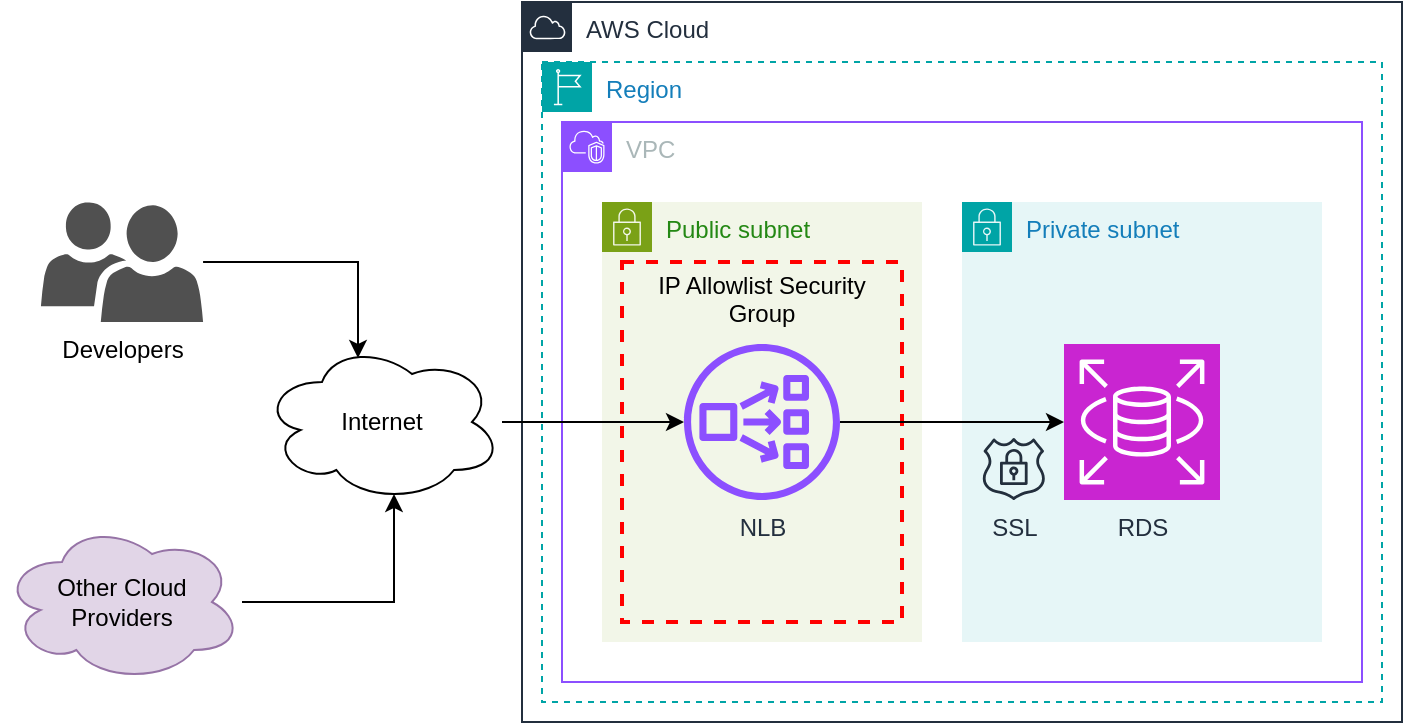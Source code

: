 <mxfile version="26.0.11">
  <diagram id="NLB" name="NLB Reverse Proxy + SSL + IP Whitelist">
    <mxGraphModel dx="1434" dy="2478" grid="1" gridSize="10" guides="1" tooltips="1" connect="1" arrows="1" fold="1" page="1" pageScale="1" pageWidth="720" pageHeight="420" background="#ffffff" math="0" shadow="0">
      <root>
        <mxCell id="0" />
        <mxCell id="1" parent="0" />
        <mxCell id="KDRCK5ULwYZiMkYRFb24-1" value="AWS Cloud" style="points=[[0,0],[0.25,0],[0.5,0],[0.75,0],[1,0],[1,0.25],[1,0.5],[1,0.75],[1,1],[0.75,1],[0.5,1],[0.25,1],[0,1],[0,0.75],[0,0.5],[0,0.25]];outlineConnect=0;gradientColor=none;html=1;whiteSpace=wrap;fontSize=12;fontStyle=0;container=1;pointerEvents=0;collapsible=0;recursiveResize=0;shape=mxgraph.aws4.group;grIcon=mxgraph.aws4.group_aws_cloud;strokeColor=#232F3E;fillColor=none;verticalAlign=top;align=left;spacingLeft=30;fontColor=#232F3E;dashed=0;" vertex="1" parent="1">
          <mxGeometry x="270" y="-1650" width="440" height="360" as="geometry" />
        </mxCell>
        <mxCell id="KDRCK5ULwYZiMkYRFb24-2" value="Region" style="points=[[0,0],[0.25,0],[0.5,0],[0.75,0],[1,0],[1,0.25],[1,0.5],[1,0.75],[1,1],[0.75,1],[0.5,1],[0.25,1],[0,1],[0,0.75],[0,0.5],[0,0.25]];outlineConnect=0;gradientColor=none;html=1;whiteSpace=wrap;fontSize=12;fontStyle=0;container=1;pointerEvents=0;collapsible=0;recursiveResize=0;shape=mxgraph.aws4.group;grIcon=mxgraph.aws4.group_region;strokeColor=#00A4A6;fillColor=none;verticalAlign=top;align=left;spacingLeft=30;fontColor=#147EBA;dashed=1;" vertex="1" parent="KDRCK5ULwYZiMkYRFb24-1">
          <mxGeometry x="10" y="30" width="420" height="320" as="geometry" />
        </mxCell>
        <mxCell id="KDRCK5ULwYZiMkYRFb24-3" value="VPC" style="points=[[0,0],[0.25,0],[0.5,0],[0.75,0],[1,0],[1,0.25],[1,0.5],[1,0.75],[1,1],[0.75,1],[0.5,1],[0.25,1],[0,1],[0,0.75],[0,0.5],[0,0.25]];outlineConnect=0;gradientColor=none;html=1;whiteSpace=wrap;fontSize=12;fontStyle=0;container=1;pointerEvents=0;collapsible=0;recursiveResize=0;shape=mxgraph.aws4.group;grIcon=mxgraph.aws4.group_vpc2;strokeColor=#8C4FFF;fillColor=none;verticalAlign=top;align=left;spacingLeft=30;fontColor=#AAB7B8;dashed=0;" vertex="1" parent="KDRCK5ULwYZiMkYRFb24-2">
          <mxGeometry x="10" y="30" width="400" height="280" as="geometry" />
        </mxCell>
        <mxCell id="KDRCK5ULwYZiMkYRFb24-4" value="Private subnet" style="points=[[0,0],[0.25,0],[0.5,0],[0.75,0],[1,0],[1,0.25],[1,0.5],[1,0.75],[1,1],[0.75,1],[0.5,1],[0.25,1],[0,1],[0,0.75],[0,0.5],[0,0.25]];outlineConnect=0;gradientColor=none;html=1;whiteSpace=wrap;fontSize=12;fontStyle=0;container=1;pointerEvents=0;collapsible=0;recursiveResize=0;shape=mxgraph.aws4.group;grIcon=mxgraph.aws4.group_security_group;grStroke=0;strokeColor=#00A4A6;fillColor=#E6F6F7;verticalAlign=top;align=left;spacingLeft=30;fontColor=#147EBA;dashed=0;" vertex="1" parent="KDRCK5ULwYZiMkYRFb24-3">
          <mxGeometry x="200" y="40" width="180" height="220" as="geometry" />
        </mxCell>
        <mxCell id="KDRCK5ULwYZiMkYRFb24-7" value="RDS" style="sketch=0;points=[[0,0,0],[0.25,0,0],[0.5,0,0],[0.75,0,0],[1,0,0],[0,1,0],[0.25,1,0],[0.5,1,0],[0.75,1,0],[1,1,0],[0,0.25,0],[0,0.5,0],[0,0.75,0],[1,0.25,0],[1,0.5,0],[1,0.75,0]];outlineConnect=0;fontColor=#232F3E;fillColor=#C925D1;strokeColor=#ffffff;dashed=0;verticalLabelPosition=bottom;verticalAlign=top;align=center;html=1;fontSize=12;fontStyle=0;aspect=fixed;shape=mxgraph.aws4.resourceIcon;resIcon=mxgraph.aws4.rds;" vertex="1" parent="KDRCK5ULwYZiMkYRFb24-4">
          <mxGeometry x="51" y="71" width="78" height="78" as="geometry" />
        </mxCell>
        <mxCell id="KDRCK5ULwYZiMkYRFb24-12" value="SSL" style="sketch=0;outlineConnect=0;fontColor=#232F3E;gradientColor=none;fillColor=#232F3D;strokeColor=none;dashed=0;verticalLabelPosition=bottom;verticalAlign=top;align=center;html=1;fontSize=12;fontStyle=0;aspect=fixed;pointerEvents=1;shape=mxgraph.aws4.ssl_padlock;" vertex="1" parent="KDRCK5ULwYZiMkYRFb24-4">
          <mxGeometry x="10" y="118" width="31.81" height="31" as="geometry" />
        </mxCell>
        <mxCell id="KDRCK5ULwYZiMkYRFb24-5" value="Public subnet" style="points=[[0,0],[0.25,0],[0.5,0],[0.75,0],[1,0],[1,0.25],[1,0.5],[1,0.75],[1,1],[0.75,1],[0.5,1],[0.25,1],[0,1],[0,0.75],[0,0.5],[0,0.25]];outlineConnect=0;gradientColor=none;html=1;whiteSpace=wrap;fontSize=12;fontStyle=0;container=1;pointerEvents=0;collapsible=0;recursiveResize=0;shape=mxgraph.aws4.group;grIcon=mxgraph.aws4.group_security_group;grStroke=0;strokeColor=#7AA116;fillColor=#F2F6E8;verticalAlign=top;align=left;spacingLeft=30;fontColor=#248814;dashed=0;" vertex="1" parent="KDRCK5ULwYZiMkYRFb24-3">
          <mxGeometry x="20" y="40" width="160" height="220" as="geometry" />
        </mxCell>
        <mxCell id="KDRCK5ULwYZiMkYRFb24-11" value="IP Allowlist Security Group" style="fontStyle=0;verticalAlign=top;align=center;spacingTop=-2;fillColor=none;rounded=0;whiteSpace=wrap;html=1;strokeColor=#FF0000;strokeWidth=2;dashed=1;container=1;collapsible=0;expand=0;recursiveResize=0;" vertex="1" parent="KDRCK5ULwYZiMkYRFb24-5">
          <mxGeometry x="10" y="30" width="140" height="180" as="geometry" />
        </mxCell>
        <mxCell id="KDRCK5ULwYZiMkYRFb24-8" value="NLB" style="sketch=0;outlineConnect=0;fontColor=#232F3E;gradientColor=none;fillColor=#8C4FFF;strokeColor=none;dashed=0;verticalLabelPosition=bottom;verticalAlign=top;align=center;html=1;fontSize=12;fontStyle=0;aspect=fixed;pointerEvents=1;shape=mxgraph.aws4.network_load_balancer;" vertex="1" parent="KDRCK5ULwYZiMkYRFb24-5">
          <mxGeometry x="41" y="71" width="78" height="78" as="geometry" />
        </mxCell>
        <mxCell id="KDRCK5ULwYZiMkYRFb24-15" style="edgeStyle=orthogonalEdgeStyle;rounded=0;orthogonalLoop=1;jettySize=auto;html=1;startArrow=classic;startFill=1;endArrow=none;" edge="1" parent="KDRCK5ULwYZiMkYRFb24-3" source="KDRCK5ULwYZiMkYRFb24-7" target="KDRCK5ULwYZiMkYRFb24-8">
          <mxGeometry relative="1" as="geometry" />
        </mxCell>
        <mxCell id="KDRCK5ULwYZiMkYRFb24-9" value="Developers" style="sketch=0;pointerEvents=1;shadow=0;dashed=0;html=1;strokeColor=none;labelPosition=center;verticalLabelPosition=bottom;verticalAlign=top;align=center;fillColor=#505050;shape=mxgraph.mscae.intune.user_group" vertex="1" parent="1">
          <mxGeometry x="29.46" y="-1550" width="81.08" height="60" as="geometry" />
        </mxCell>
        <mxCell id="KDRCK5ULwYZiMkYRFb24-14" style="edgeStyle=orthogonalEdgeStyle;rounded=0;orthogonalLoop=1;jettySize=auto;html=1;" edge="1" parent="1" source="KDRCK5ULwYZiMkYRFb24-13" target="KDRCK5ULwYZiMkYRFb24-8">
          <mxGeometry relative="1" as="geometry" />
        </mxCell>
        <mxCell id="KDRCK5ULwYZiMkYRFb24-13" value="Internet" style="ellipse;shape=cloud;whiteSpace=wrap;html=1;align=center;" vertex="1" parent="1">
          <mxGeometry x="140" y="-1480" width="120" height="80" as="geometry" />
        </mxCell>
        <mxCell id="KDRCK5ULwYZiMkYRFb24-16" value="Other Cloud Providers" style="ellipse;shape=cloud;whiteSpace=wrap;html=1;align=center;fillColor=#e1d5e7;strokeColor=#9673a6;" vertex="1" parent="1">
          <mxGeometry x="10" y="-1390" width="120" height="80" as="geometry" />
        </mxCell>
        <mxCell id="KDRCK5ULwYZiMkYRFb24-19" style="edgeStyle=orthogonalEdgeStyle;rounded=0;orthogonalLoop=1;jettySize=auto;html=1;entryX=0.55;entryY=0.95;entryDx=0;entryDy=0;entryPerimeter=0;" edge="1" parent="1" source="KDRCK5ULwYZiMkYRFb24-16" target="KDRCK5ULwYZiMkYRFb24-13">
          <mxGeometry relative="1" as="geometry" />
        </mxCell>
        <mxCell id="KDRCK5ULwYZiMkYRFb24-21" style="edgeStyle=orthogonalEdgeStyle;rounded=0;orthogonalLoop=1;jettySize=auto;html=1;entryX=0.4;entryY=0.1;entryDx=0;entryDy=0;entryPerimeter=0;" edge="1" parent="1" source="KDRCK5ULwYZiMkYRFb24-9" target="KDRCK5ULwYZiMkYRFb24-13">
          <mxGeometry relative="1" as="geometry" />
        </mxCell>
      </root>
    </mxGraphModel>
  </diagram>
</mxfile>
